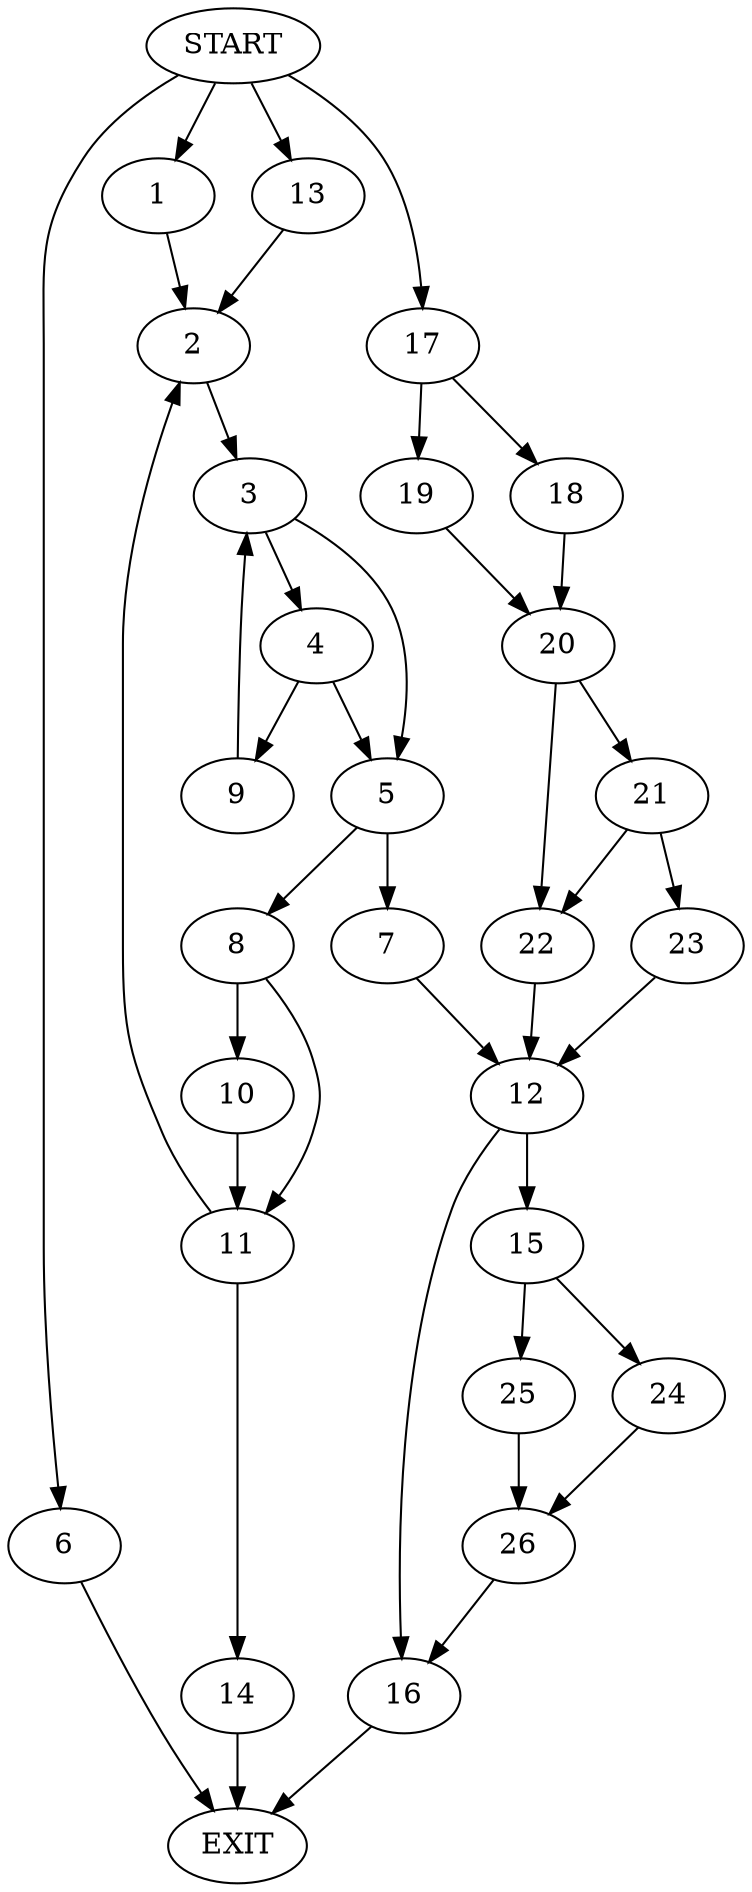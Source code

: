 digraph {
0 [label="START"]
27 [label="EXIT"]
0 -> 1
1 -> 2
2 -> 3
3 -> 4
3 -> 5
0 -> 6
6 -> 27
5 -> 7
5 -> 8
4 -> 9
4 -> 5
9 -> 3
8 -> 10
8 -> 11
7 -> 12
0 -> 13
13 -> 2
10 -> 11
11 -> 2
11 -> 14
14 -> 27
12 -> 15
12 -> 16
0 -> 17
17 -> 18
17 -> 19
19 -> 20
18 -> 20
20 -> 21
20 -> 22
22 -> 12
21 -> 23
21 -> 22
23 -> 12
16 -> 27
15 -> 24
15 -> 25
24 -> 26
25 -> 26
26 -> 16
}
